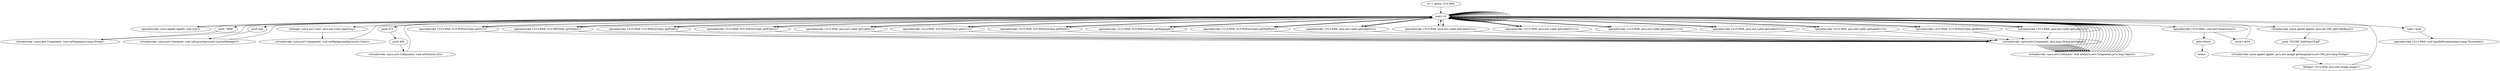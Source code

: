 digraph "" {
    "r0 := @this: S1S.Wb6"
    "load.r r0"
    "r0 := @this: S1S.Wb6"->"load.r r0";
    "specialinvoke <java.applet.Applet: void init()>"
    "load.r r0"->"specialinvoke <java.applet.Applet: void init()>";
    "specialinvoke <java.applet.Applet: void init()>"->"load.r r0";
    "push \"Wb6\""
    "load.r r0"->"push \"Wb6\"";
    "virtualinvoke <java.awt.Component: void setName(java.lang.String)>"
    "push \"Wb6\""->"virtualinvoke <java.awt.Component: void setName(java.lang.String)>";
    "virtualinvoke <java.awt.Component: void setName(java.lang.String)>"->"load.r r0";
    "push null"
    "load.r r0"->"push null";
    "virtualinvoke <java.awt.Container: void setLayout(java.awt.LayoutManager)>"
    "push null"->"virtualinvoke <java.awt.Container: void setLayout(java.awt.LayoutManager)>";
    "virtualinvoke <java.awt.Container: void setLayout(java.awt.LayoutManager)>"->"load.r r0";
    "staticget <java.awt.Color: java.awt.Color lightGray>"
    "load.r r0"->"staticget <java.awt.Color: java.awt.Color lightGray>";
    "virtualinvoke <java.awt.Component: void setBackground(java.awt.Color)>"
    "staticget <java.awt.Color: java.awt.Color lightGray>"->"virtualinvoke <java.awt.Component: void setBackground(java.awt.Color)>";
    "virtualinvoke <java.awt.Component: void setBackground(java.awt.Color)>"->"load.r r0";
    "push 672"
    "load.r r0"->"push 672";
    "push 409"
    "push 672"->"push 409";
    "virtualinvoke <java.awt.Component: void setSize(int,int)>"
    "push 409"->"virtualinvoke <java.awt.Component: void setSize(int,int)>";
    "virtualinvoke <java.awt.Component: void setSize(int,int)>"->"load.r r0";
    "load.r r0"->"load.r r0";
    "specialinvoke <S1S.Wb6: S1S.WtEntrySpin getw1()>"
    "load.r r0"->"specialinvoke <S1S.Wb6: S1S.WtEntrySpin getw1()>";
    "specialinvoke <S1S.Wb6: S1S.WtEntrySpin getw1()>"->"load.r r0";
    "load.r r0"->"specialinvoke <S1S.Wb6: S1S.WtEntrySpin getw1()>";
    "virtualinvoke <java.awt.Component: java.lang.String getName()>"
    "specialinvoke <S1S.Wb6: S1S.WtEntrySpin getw1()>"->"virtualinvoke <java.awt.Component: java.lang.String getName()>";
    "virtualinvoke <java.awt.Container: void add(java.awt.Component,java.lang.Object)>"
    "virtualinvoke <java.awt.Component: java.lang.String getName()>"->"virtualinvoke <java.awt.Container: void add(java.awt.Component,java.lang.Object)>";
    "virtualinvoke <java.awt.Container: void add(java.awt.Component,java.lang.Object)>"->"load.r r0";
    "load.r r0"->"load.r r0";
    "specialinvoke <S1S.Wb6: S1S.WBTotals getTotals()>"
    "load.r r0"->"specialinvoke <S1S.Wb6: S1S.WBTotals getTotals()>";
    "specialinvoke <S1S.Wb6: S1S.WBTotals getTotals()>"->"load.r r0";
    "load.r r0"->"specialinvoke <S1S.Wb6: S1S.WBTotals getTotals()>";
    "specialinvoke <S1S.Wb6: S1S.WBTotals getTotals()>"->"virtualinvoke <java.awt.Component: java.lang.String getName()>";
    "virtualinvoke <java.awt.Component: java.lang.String getName()>"->"virtualinvoke <java.awt.Container: void add(java.awt.Component,java.lang.Object)>";
    "virtualinvoke <java.awt.Container: void add(java.awt.Component,java.lang.Object)>"->"load.r r0";
    "load.r r0"->"load.r r0";
    "specialinvoke <S1S.Wb6: S1S.WtEntrySpin getFuel()>"
    "load.r r0"->"specialinvoke <S1S.Wb6: S1S.WtEntrySpin getFuel()>";
    "specialinvoke <S1S.Wb6: S1S.WtEntrySpin getFuel()>"->"load.r r0";
    "load.r r0"->"specialinvoke <S1S.Wb6: S1S.WtEntrySpin getFuel()>";
    "specialinvoke <S1S.Wb6: S1S.WtEntrySpin getFuel()>"->"virtualinvoke <java.awt.Component: java.lang.String getName()>";
    "virtualinvoke <java.awt.Component: java.lang.String getName()>"->"virtualinvoke <java.awt.Container: void add(java.awt.Component,java.lang.Object)>";
    "virtualinvoke <java.awt.Container: void add(java.awt.Component,java.lang.Object)>"->"load.r r0";
    "load.r r0"->"load.r r0";
    "specialinvoke <S1S.Wb6: S1S.WtEntrySpin getFuel1()>"
    "load.r r0"->"specialinvoke <S1S.Wb6: S1S.WtEntrySpin getFuel1()>";
    "specialinvoke <S1S.Wb6: S1S.WtEntrySpin getFuel1()>"->"load.r r0";
    "load.r r0"->"specialinvoke <S1S.Wb6: S1S.WtEntrySpin getFuel1()>";
    "specialinvoke <S1S.Wb6: S1S.WtEntrySpin getFuel1()>"->"virtualinvoke <java.awt.Component: java.lang.String getName()>";
    "virtualinvoke <java.awt.Component: java.lang.String getName()>"->"virtualinvoke <java.awt.Container: void add(java.awt.Component,java.lang.Object)>";
    "virtualinvoke <java.awt.Container: void add(java.awt.Component,java.lang.Object)>"->"load.r r0";
    "load.r r0"->"load.r r0";
    "specialinvoke <S1S.Wb6: java.awt.Label getLabel1()>"
    "load.r r0"->"specialinvoke <S1S.Wb6: java.awt.Label getLabel1()>";
    "specialinvoke <S1S.Wb6: java.awt.Label getLabel1()>"->"load.r r0";
    "load.r r0"->"specialinvoke <S1S.Wb6: java.awt.Label getLabel1()>";
    "specialinvoke <S1S.Wb6: java.awt.Label getLabel1()>"->"virtualinvoke <java.awt.Component: java.lang.String getName()>";
    "virtualinvoke <java.awt.Component: java.lang.String getName()>"->"virtualinvoke <java.awt.Container: void add(java.awt.Component,java.lang.Object)>";
    "virtualinvoke <java.awt.Container: void add(java.awt.Component,java.lang.Object)>"->"load.r r0";
    "load.r r0"->"load.r r0";
    "specialinvoke <S1S.Wb6: S1S.WtEntrySpin getw11()>"
    "load.r r0"->"specialinvoke <S1S.Wb6: S1S.WtEntrySpin getw11()>";
    "specialinvoke <S1S.Wb6: S1S.WtEntrySpin getw11()>"->"load.r r0";
    "load.r r0"->"specialinvoke <S1S.Wb6: S1S.WtEntrySpin getw11()>";
    "specialinvoke <S1S.Wb6: S1S.WtEntrySpin getw11()>"->"virtualinvoke <java.awt.Component: java.lang.String getName()>";
    "virtualinvoke <java.awt.Component: java.lang.String getName()>"->"virtualinvoke <java.awt.Container: void add(java.awt.Component,java.lang.Object)>";
    "virtualinvoke <java.awt.Container: void add(java.awt.Component,java.lang.Object)>"->"load.r r0";
    "load.r r0"->"load.r r0";
    "specialinvoke <S1S.Wb6: S1S.WtEntrySpin getPilot()>"
    "load.r r0"->"specialinvoke <S1S.Wb6: S1S.WtEntrySpin getPilot()>";
    "specialinvoke <S1S.Wb6: S1S.WtEntrySpin getPilot()>"->"load.r r0";
    "load.r r0"->"specialinvoke <S1S.Wb6: S1S.WtEntrySpin getPilot()>";
    "specialinvoke <S1S.Wb6: S1S.WtEntrySpin getPilot()>"->"virtualinvoke <java.awt.Component: java.lang.String getName()>";
    "virtualinvoke <java.awt.Component: java.lang.String getName()>"->"virtualinvoke <java.awt.Container: void add(java.awt.Component,java.lang.Object)>";
    "virtualinvoke <java.awt.Container: void add(java.awt.Component,java.lang.Object)>"->"load.r r0";
    "load.r r0"->"load.r r0";
    "specialinvoke <S1S.Wb6: S1S.WtEntrySpin getBaggage()>"
    "load.r r0"->"specialinvoke <S1S.Wb6: S1S.WtEntrySpin getBaggage()>";
    "specialinvoke <S1S.Wb6: S1S.WtEntrySpin getBaggage()>"->"load.r r0";
    "load.r r0"->"specialinvoke <S1S.Wb6: S1S.WtEntrySpin getBaggage()>";
    "specialinvoke <S1S.Wb6: S1S.WtEntrySpin getBaggage()>"->"virtualinvoke <java.awt.Component: java.lang.String getName()>";
    "virtualinvoke <java.awt.Component: java.lang.String getName()>"->"virtualinvoke <java.awt.Container: void add(java.awt.Component,java.lang.Object)>";
    "virtualinvoke <java.awt.Container: void add(java.awt.Component,java.lang.Object)>"->"load.r r0";
    "load.r r0"->"load.r r0";
    "specialinvoke <S1S.Wb6: S1S.WtEntrySpin getTailPost()>"
    "load.r r0"->"specialinvoke <S1S.Wb6: S1S.WtEntrySpin getTailPost()>";
    "specialinvoke <S1S.Wb6: S1S.WtEntrySpin getTailPost()>"->"load.r r0";
    "load.r r0"->"specialinvoke <S1S.Wb6: S1S.WtEntrySpin getTailPost()>";
    "specialinvoke <S1S.Wb6: S1S.WtEntrySpin getTailPost()>"->"virtualinvoke <java.awt.Component: java.lang.String getName()>";
    "virtualinvoke <java.awt.Component: java.lang.String getName()>"->"virtualinvoke <java.awt.Container: void add(java.awt.Component,java.lang.Object)>";
    "virtualinvoke <java.awt.Container: void add(java.awt.Component,java.lang.Object)>"->"load.r r0";
    "load.r r0"->"load.r r0";
    "specialinvoke <S1S.Wb6: java.awt.Label getLabel21()>"
    "load.r r0"->"specialinvoke <S1S.Wb6: java.awt.Label getLabel21()>";
    "specialinvoke <S1S.Wb6: java.awt.Label getLabel21()>"->"load.r r0";
    "load.r r0"->"specialinvoke <S1S.Wb6: java.awt.Label getLabel21()>";
    "specialinvoke <S1S.Wb6: java.awt.Label getLabel21()>"->"virtualinvoke <java.awt.Component: java.lang.String getName()>";
    "virtualinvoke <java.awt.Component: java.lang.String getName()>"->"virtualinvoke <java.awt.Container: void add(java.awt.Component,java.lang.Object)>";
    "virtualinvoke <java.awt.Container: void add(java.awt.Component,java.lang.Object)>"->"load.r r0";
    "load.r r0"->"load.r r0";
    "specialinvoke <S1S.Wb6: java.awt.Label getLabel221()>"
    "load.r r0"->"specialinvoke <S1S.Wb6: java.awt.Label getLabel221()>";
    "specialinvoke <S1S.Wb6: java.awt.Label getLabel221()>"->"load.r r0";
    "load.r r0"->"specialinvoke <S1S.Wb6: java.awt.Label getLabel221()>";
    "specialinvoke <S1S.Wb6: java.awt.Label getLabel221()>"->"virtualinvoke <java.awt.Component: java.lang.String getName()>";
    "virtualinvoke <java.awt.Component: java.lang.String getName()>"->"virtualinvoke <java.awt.Container: void add(java.awt.Component,java.lang.Object)>";
    "virtualinvoke <java.awt.Container: void add(java.awt.Component,java.lang.Object)>"->"load.r r0";
    "load.r r0"->"load.r r0";
    "specialinvoke <S1S.Wb6: java.awt.Label getLabel2211()>"
    "load.r r0"->"specialinvoke <S1S.Wb6: java.awt.Label getLabel2211()>";
    "specialinvoke <S1S.Wb6: java.awt.Label getLabel2211()>"->"load.r r0";
    "load.r r0"->"specialinvoke <S1S.Wb6: java.awt.Label getLabel2211()>";
    "specialinvoke <S1S.Wb6: java.awt.Label getLabel2211()>"->"virtualinvoke <java.awt.Component: java.lang.String getName()>";
    "virtualinvoke <java.awt.Component: java.lang.String getName()>"->"virtualinvoke <java.awt.Container: void add(java.awt.Component,java.lang.Object)>";
    "virtualinvoke <java.awt.Container: void add(java.awt.Component,java.lang.Object)>"->"load.r r0";
    "load.r r0"->"load.r r0";
    "specialinvoke <S1S.Wb6: java.awt.Label getLabel22111()>"
    "load.r r0"->"specialinvoke <S1S.Wb6: java.awt.Label getLabel22111()>";
    "specialinvoke <S1S.Wb6: java.awt.Label getLabel22111()>"->"load.r r0";
    "load.r r0"->"specialinvoke <S1S.Wb6: java.awt.Label getLabel22111()>";
    "specialinvoke <S1S.Wb6: java.awt.Label getLabel22111()>"->"virtualinvoke <java.awt.Component: java.lang.String getName()>";
    "virtualinvoke <java.awt.Component: java.lang.String getName()>"->"virtualinvoke <java.awt.Container: void add(java.awt.Component,java.lang.Object)>";
    "virtualinvoke <java.awt.Container: void add(java.awt.Component,java.lang.Object)>"->"load.r r0";
    "load.r r0"->"load.r r0";
    "specialinvoke <S1S.Wb6: java.awt.Label getLabel2212()>"
    "load.r r0"->"specialinvoke <S1S.Wb6: java.awt.Label getLabel2212()>";
    "specialinvoke <S1S.Wb6: java.awt.Label getLabel2212()>"->"load.r r0";
    "load.r r0"->"specialinvoke <S1S.Wb6: java.awt.Label getLabel2212()>";
    "specialinvoke <S1S.Wb6: java.awt.Label getLabel2212()>"->"virtualinvoke <java.awt.Component: java.lang.String getName()>";
    "virtualinvoke <java.awt.Component: java.lang.String getName()>"->"virtualinvoke <java.awt.Container: void add(java.awt.Component,java.lang.Object)>";
    "virtualinvoke <java.awt.Container: void add(java.awt.Component,java.lang.Object)>"->"load.r r0";
    "load.r r0"->"load.r r0";
    "specialinvoke <S1S.Wb6: java.awt.Label getLabel211()>"
    "load.r r0"->"specialinvoke <S1S.Wb6: java.awt.Label getLabel211()>";
    "specialinvoke <S1S.Wb6: java.awt.Label getLabel211()>"->"load.r r0";
    "load.r r0"->"specialinvoke <S1S.Wb6: java.awt.Label getLabel211()>";
    "specialinvoke <S1S.Wb6: java.awt.Label getLabel211()>"->"virtualinvoke <java.awt.Component: java.lang.String getName()>";
    "virtualinvoke <java.awt.Component: java.lang.String getName()>"->"virtualinvoke <java.awt.Container: void add(java.awt.Component,java.lang.Object)>";
    "virtualinvoke <java.awt.Container: void add(java.awt.Component,java.lang.Object)>"->"load.r r0";
    "load.r r0"->"load.r r0";
    "specialinvoke <S1S.Wb6: S1S.WtEntrySpin getBattery()>"
    "load.r r0"->"specialinvoke <S1S.Wb6: S1S.WtEntrySpin getBattery()>";
    "specialinvoke <S1S.Wb6: S1S.WtEntrySpin getBattery()>"->"load.r r0";
    "load.r r0"->"specialinvoke <S1S.Wb6: S1S.WtEntrySpin getBattery()>";
    "specialinvoke <S1S.Wb6: S1S.WtEntrySpin getBattery()>"->"virtualinvoke <java.awt.Component: java.lang.String getName()>";
    "virtualinvoke <java.awt.Component: java.lang.String getName()>"->"virtualinvoke <java.awt.Container: void add(java.awt.Component,java.lang.Object)>";
    "virtualinvoke <java.awt.Container: void add(java.awt.Component,java.lang.Object)>"->"load.r r0";
    "load.r r0"->"load.r r0";
    "specialinvoke <S1S.Wb6: java.awt.Label getLabel11()>"
    "load.r r0"->"specialinvoke <S1S.Wb6: java.awt.Label getLabel11()>";
    "specialinvoke <S1S.Wb6: java.awt.Label getLabel11()>"->"load.r r0";
    "load.r r0"->"specialinvoke <S1S.Wb6: java.awt.Label getLabel11()>";
    "specialinvoke <S1S.Wb6: java.awt.Label getLabel11()>"->"virtualinvoke <java.awt.Component: java.lang.String getName()>";
    "virtualinvoke <java.awt.Component: java.lang.String getName()>"->"virtualinvoke <java.awt.Container: void add(java.awt.Component,java.lang.Object)>";
    "virtualinvoke <java.awt.Container: void add(java.awt.Component,java.lang.Object)>"->"load.r r0";
    "specialinvoke <S1S.Wb6: void initConnections()>"
    "load.r r0"->"specialinvoke <S1S.Wb6: void initConnections()>";
    "goto return"
    "specialinvoke <S1S.Wb6: void initConnections()>"->"goto return";
    "return"
    "goto return"->"return";
    "store.r $r54"
    "specialinvoke <S1S.Wb6: void initConnections()>"->"store.r $r54";
    "store.r $r54"->"load.r r0";
    "load.r r0"->"load.r r0";
    "load.r r0"->"load.r r0";
    "virtualinvoke <java.applet.Applet: java.net.URL getCodeBase()>"
    "load.r r0"->"virtualinvoke <java.applet.Applet: java.net.URL getCodeBase()>";
    "push \"N22XP_SideView16.gif\""
    "virtualinvoke <java.applet.Applet: java.net.URL getCodeBase()>"->"push \"N22XP_SideView16.gif\"";
    "virtualinvoke <java.applet.Applet: java.awt.Image getImage(java.net.URL,java.lang.String)>"
    "push \"N22XP_SideView16.gif\""->"virtualinvoke <java.applet.Applet: java.awt.Image getImage(java.net.URL,java.lang.String)>";
    "fieldput <S1S.Wb6: java.awt.Image image1>"
    "virtualinvoke <java.applet.Applet: java.awt.Image getImage(java.net.URL,java.lang.String)>"->"fieldput <S1S.Wb6: java.awt.Image image1>";
    "fieldput <S1S.Wb6: java.awt.Image image1>"->"load.r r0";
    "load.r $r54"
    "load.r r0"->"load.r $r54";
    "specialinvoke <S1S.Wb6: void handleException(java.lang.Throwable)>"
    "load.r $r54"->"specialinvoke <S1S.Wb6: void handleException(java.lang.Throwable)>";
}
